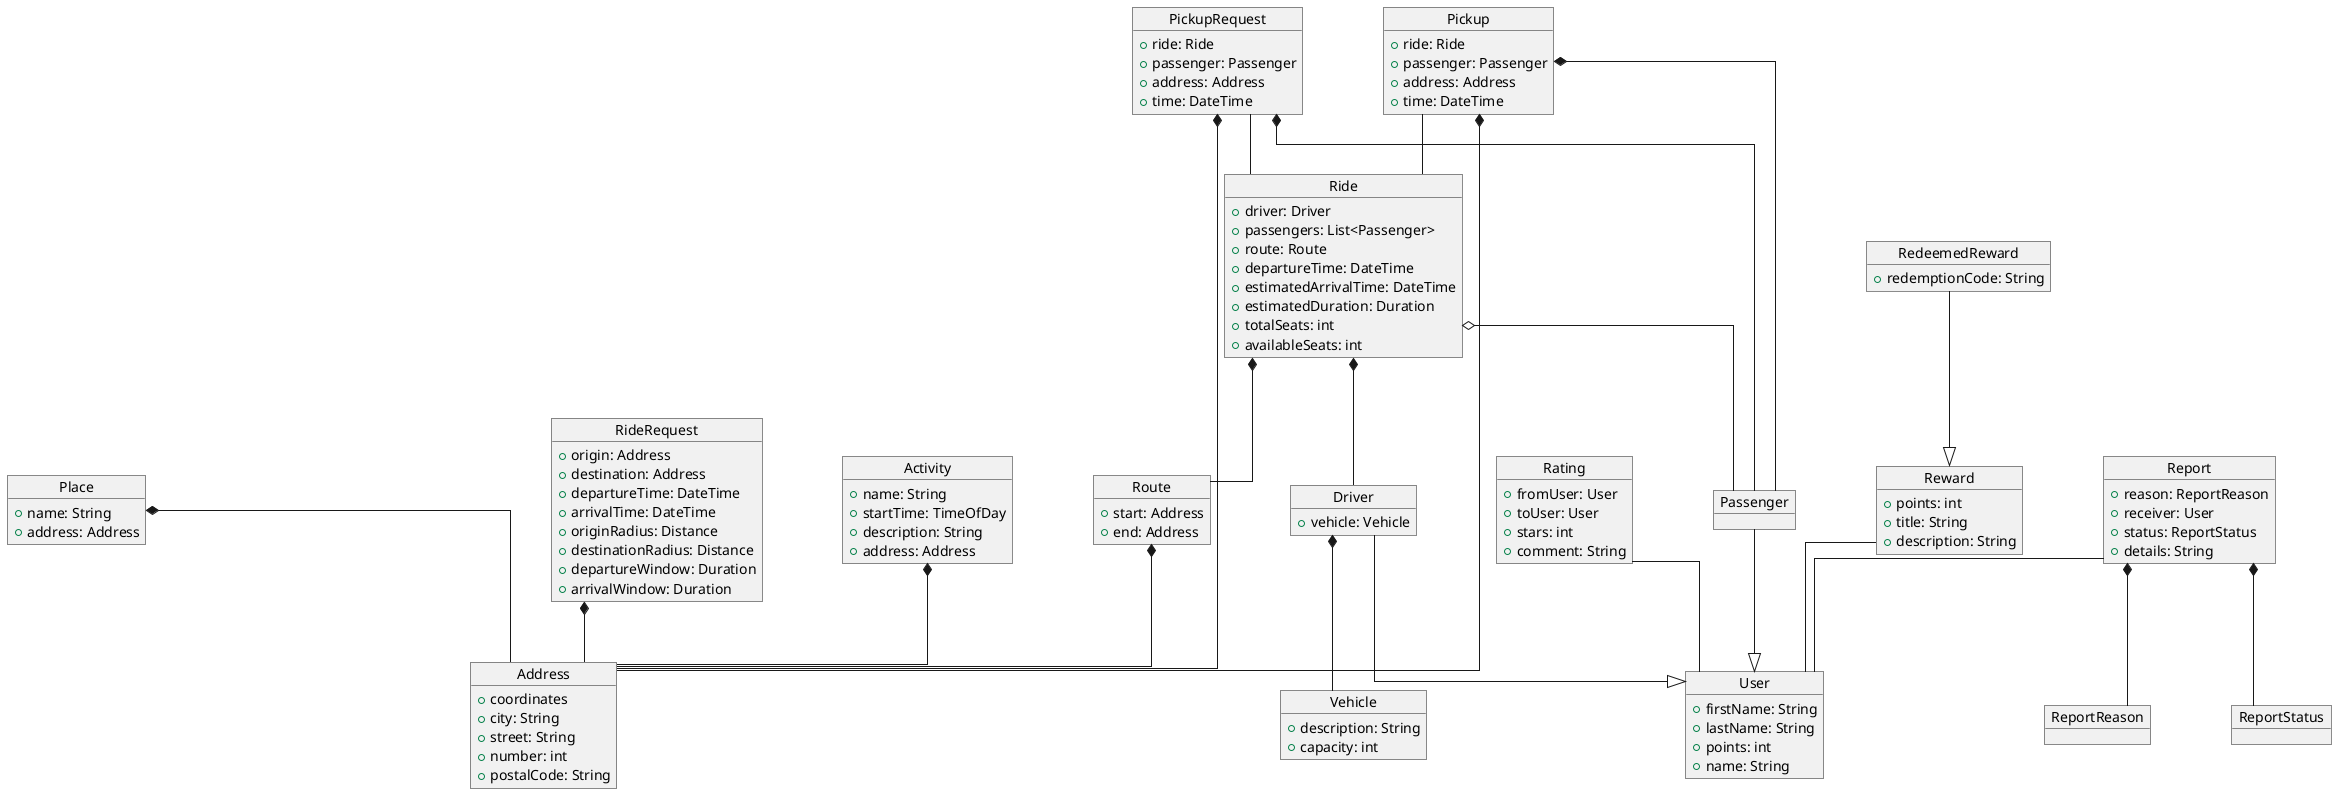 @startuml

skinparam linetype ortho
skinparam nodesep 80

object User {
    +firstName: String
    +lastName: String
    +points: int
    +name: String
}

object Driver {
    +vehicle: Vehicle
}


object Vehicle {
    +description: String
    +capacity: int
}

Driver *-- Vehicle

object Passenger

object Address {
    +coordinates
    +city: String
    +street: String
    +number: int
    +postalCode: String
}

object Place {
    +name: String
    +address: Address
}

Place *-- Address


object Route {
    +start: Address
    +end: Address
}

Route *-- Address

object Ride {
    +driver: Driver
    +passengers: List<Passenger>
    +route: Route
    +departureTime: DateTime
    +estimatedArrivalTime: DateTime
    +estimatedDuration: Duration
    +totalSeats: int
    +availableSeats: int
}

Ride *-- Driver
Ride o-- Passenger
Ride *-- Route

object RideRequest {
    +origin: Address
    +destination: Address
    +departureTime: DateTime
    +arrivalTime: DateTime
    +originRadius: Distance
    +destinationRadius: Distance
    +departureWindow: Duration
    +arrivalWindow: Duration
}

RideRequest *-- Address

object PickupRequest {
    +ride: Ride
    +passenger: Passenger
    +address: Address
    +time: DateTime
}

PickupRequest -- Ride
PickupRequest *-- Passenger
PickupRequest *-- Address

object Pickup {
    +ride: Ride
    +passenger: Passenger
    +address: Address
    +time: DateTime
}

Pickup -- Ride
Pickup *-- Passenger
Pickup *-- Address

object Activity {
    +name: String
    +startTime: TimeOfDay
    +description: String
    +address: Address
}

Activity *-- Address

object Rating {
    +fromUser: User
    +toUser: User
    +stars: int
    +comment: String
}

Rating -- User

object Reward {
    +points: int
    +title: String
    +description: String
}

Reward -- User

object RedeemedReward {
    +redemptionCode: String
}

object Report {
    +reason: ReportReason
    +receiver: User
    +status: ReportStatus
    +details: String
}

Report -- User

object ReportReason {
}

object ReportStatus {
}

Report *-- ReportReason
Report *-- ReportStatus

' Inheritance
Driver --|> User
Passenger --|> User
RedeemedReward --|> Reward


@enduml

